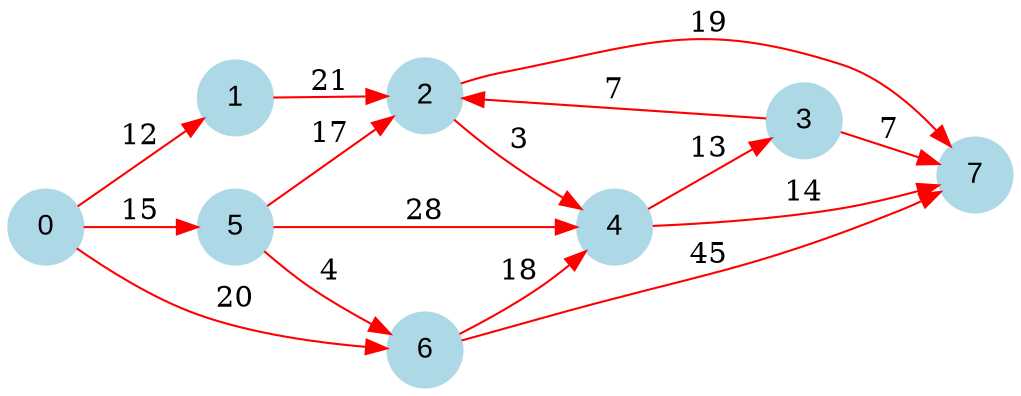 digraph graphe {
rankdir = LR;
node [fontname="Arial", shape = circle, color=lightblue, style=filled];
edge [color=red];
	0  ->  1 [label = "12"];
	0  ->  5 [label = "15"];
	0  ->  6 [label = "20"];
	1  ->  2 [label = "21"];
	2  ->  4 [label = "3"];
	2  ->  7 [label = "19"];
	3  ->  2 [label = "7"];
	3  ->  7 [label = "7"];
	4  ->  3 [label = "13"];
	4  ->  7 [label = "14"];
	5  ->  2 [label = "17"];
	5  ->  4 [label = "28"];
	5  ->  6 [label = "4"];
	6  ->  4 [label = "18"];
	6  ->  7 [label = "45"];
}